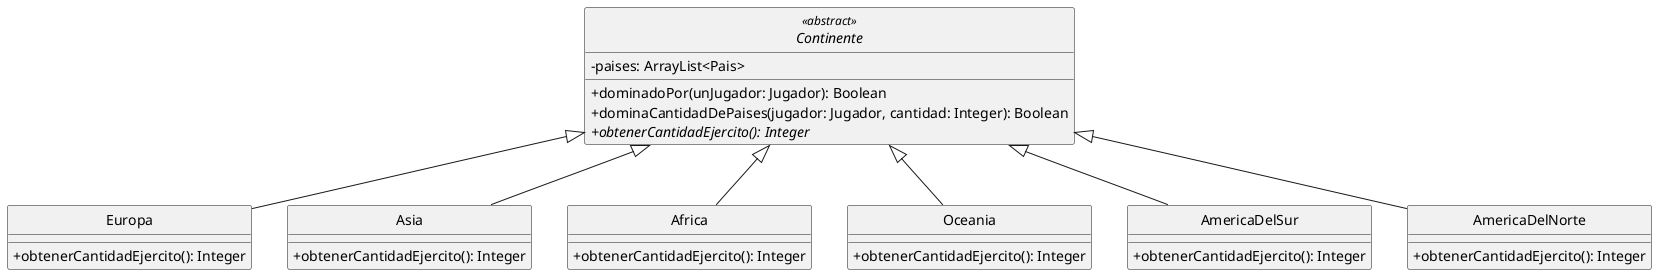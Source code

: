 @startuml

skinparam classAttributeIconSize 0
skinparam style strictuml

abstract class Continente <<abstract>> {
  - paises: ArrayList<Pais>
  + dominadoPor(unJugador: Jugador): Boolean
  + dominaCantidadDePaises(jugador: Jugador, cantidad: Integer): Boolean
  {abstract} + obtenerCantidadEjercito(): Integer
}

class Europa extends Continente {
  + obtenerCantidadEjercito(): Integer
}

class Asia extends Continente {
  + obtenerCantidadEjercito(): Integer
}

class Africa extends Continente {
  + obtenerCantidadEjercito(): Integer
}

class Oceania extends Continente {
  + obtenerCantidadEjercito(): Integer
}

class AmericaDelSur extends Continente {
  + obtenerCantidadEjercito(): Integer
}

class AmericaDelNorte extends Continente {
  + obtenerCantidadEjercito(): Integer
}

@enduml
